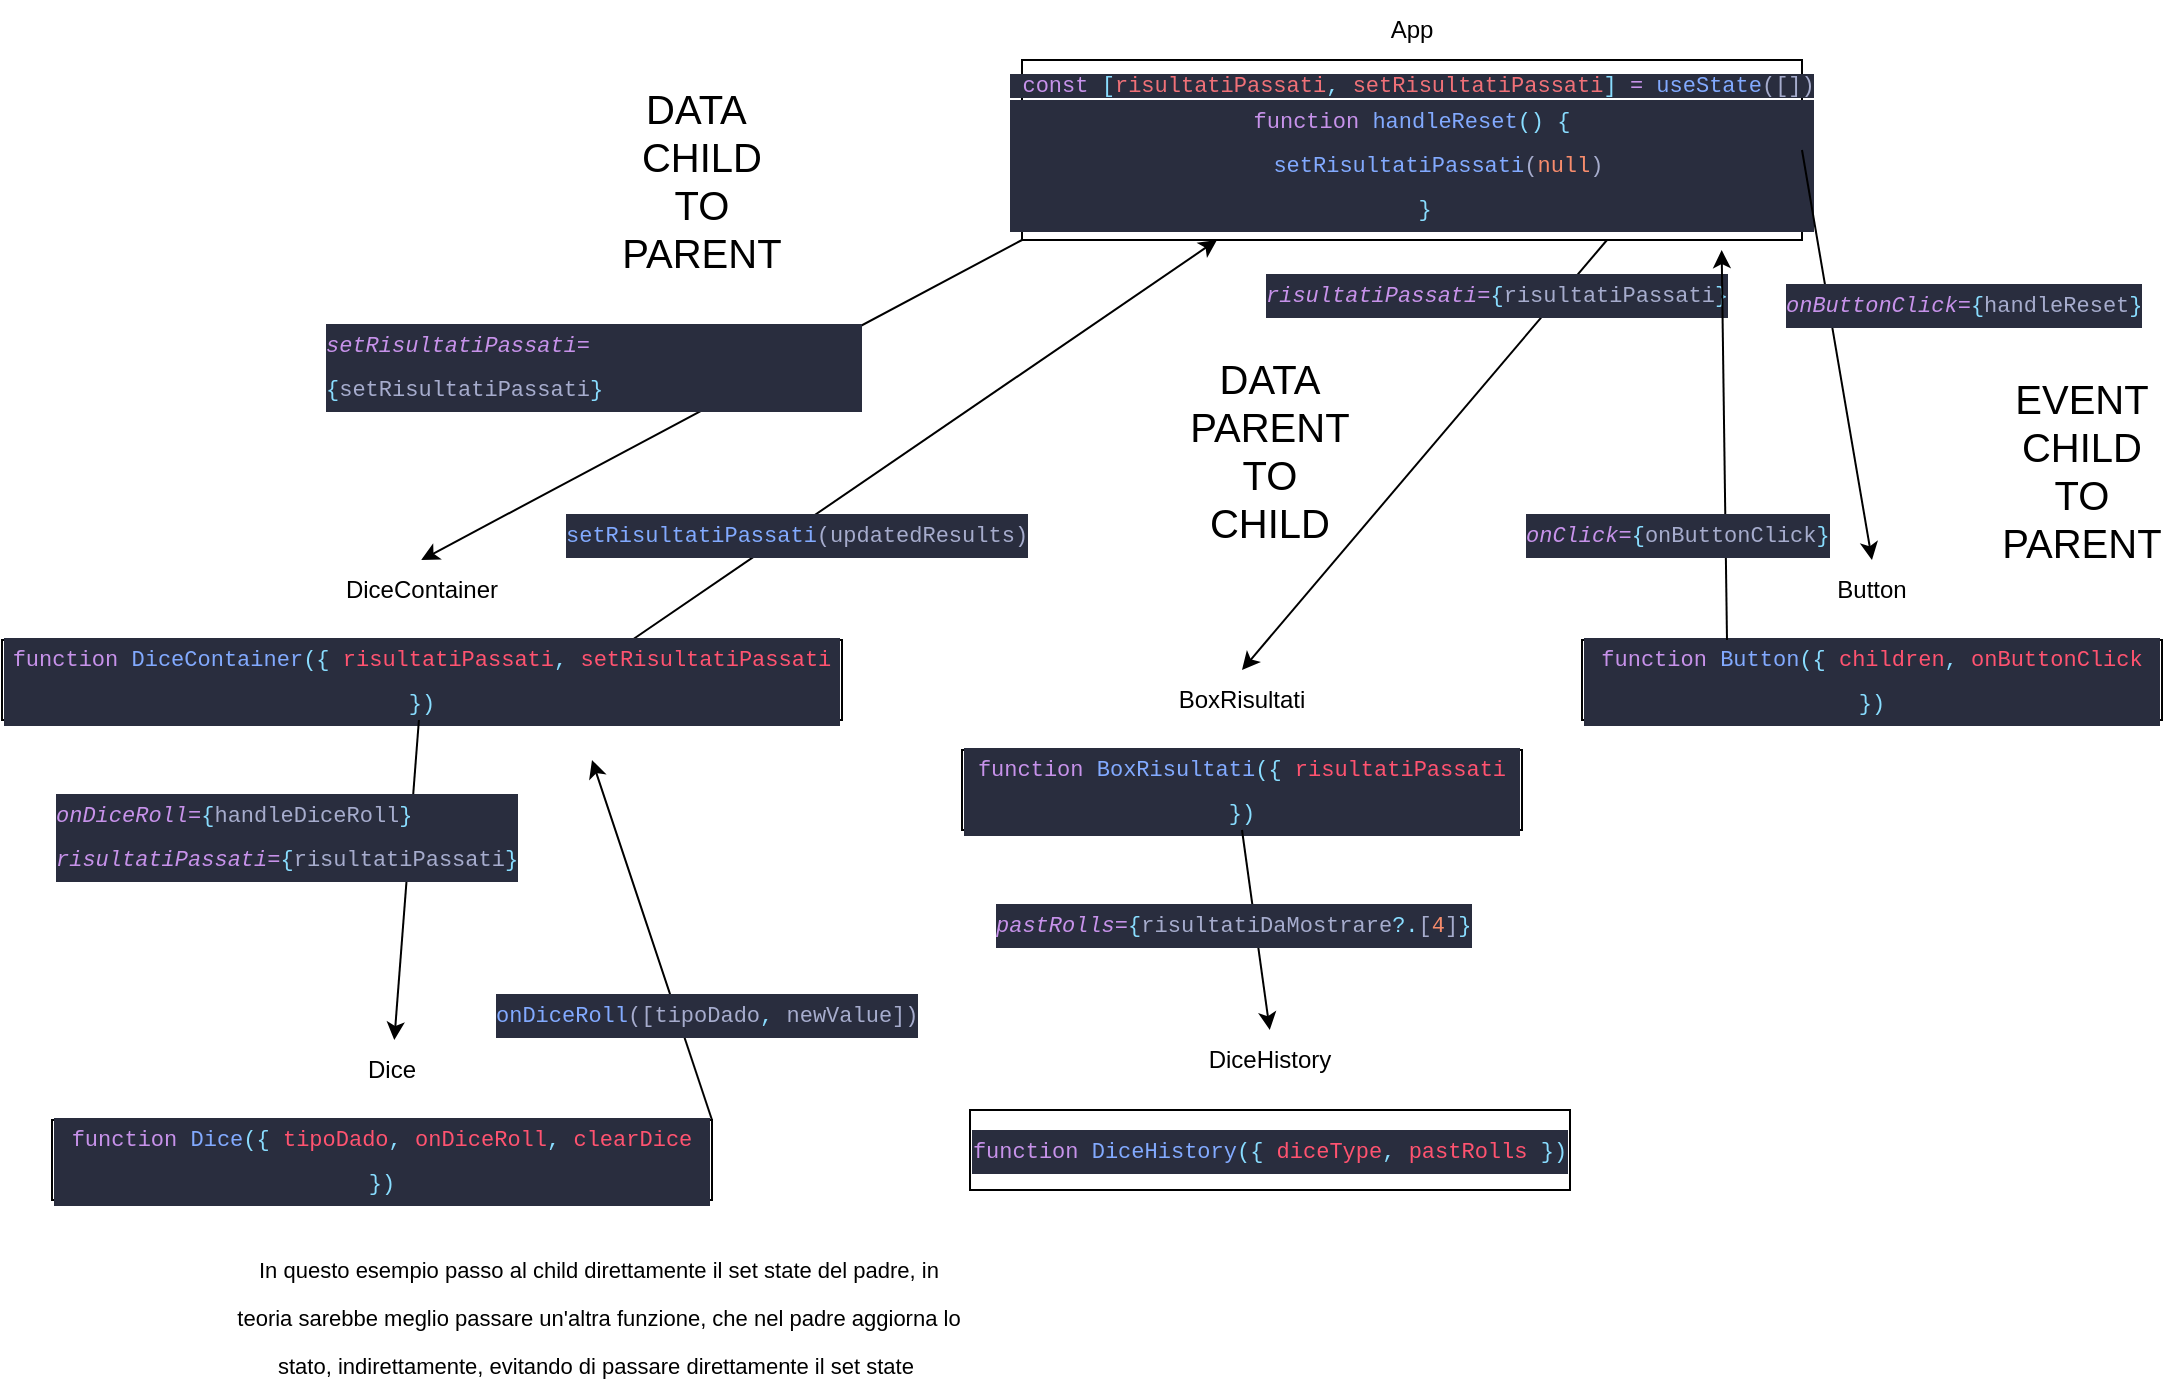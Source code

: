 <mxfile>
    <diagram id="t_vU_dTarcJYK7umkIUp" name="Page-1">
        <mxGraphModel dx="1266" dy="822" grid="1" gridSize="10" guides="1" tooltips="1" connect="1" arrows="1" fold="1" page="1" pageScale="1" pageWidth="1169" pageHeight="827" background="none" math="0" shadow="0">
            <root>
                <mxCell id="0"/>
                <mxCell id="1" parent="0"/>
                <mxCell id="29" style="edgeStyle=none;html=1;exitX=0.75;exitY=0;exitDx=0;exitDy=0;entryX=0.25;entryY=1;entryDx=0;entryDy=0;fontSize=11;fontColor=default;" parent="1" source="10" target="2" edge="1">
                    <mxGeometry relative="1" as="geometry">
                        <mxPoint x="497.5" y="185" as="targetPoint"/>
                    </mxGeometry>
                </mxCell>
                <mxCell id="6" value="" style="group;" parent="1" vertex="1" connectable="0">
                    <mxGeometry x="530" y="70" width="390" height="120" as="geometry"/>
                </mxCell>
                <mxCell id="2" value="&lt;font style=&quot;font-size: 11px;&quot;&gt;&lt;span style=&quot;color: rgb(166, 172, 205); font-family: Consolas, &amp;quot;Courier New&amp;quot;, monospace; text-align: left; background-color: rgb(41, 45, 62);&quot;&gt;&amp;nbsp;&lt;/span&gt;&lt;span style=&quot;font-family: Consolas, &amp;quot;Courier New&amp;quot;, monospace; text-align: left; background-color: rgb(41, 45, 62); color: rgb(199, 146, 234);&quot;&gt;const&lt;/span&gt;&lt;span style=&quot;color: rgb(166, 172, 205); font-family: Consolas, &amp;quot;Courier New&amp;quot;, monospace; text-align: left; background-color: rgb(41, 45, 62);&quot;&gt;&amp;nbsp;&lt;/span&gt;&lt;span style=&quot;font-family: Consolas, &amp;quot;Courier New&amp;quot;, monospace; text-align: left; background-color: rgb(41, 45, 62); color: rgb(137, 221, 255);&quot;&gt;[&lt;/span&gt;&lt;span style=&quot;font-family: Consolas, &amp;quot;Courier New&amp;quot;, monospace; text-align: left; background-color: rgb(41, 45, 62); color: rgb(240, 113, 120);&quot;&gt;risultatiPassati&lt;/span&gt;&lt;span style=&quot;font-family: Consolas, &amp;quot;Courier New&amp;quot;, monospace; text-align: left; background-color: rgb(41, 45, 62); color: rgb(137, 221, 255);&quot;&gt;,&lt;/span&gt;&lt;span style=&quot;color: rgb(166, 172, 205); font-family: Consolas, &amp;quot;Courier New&amp;quot;, monospace; text-align: left; background-color: rgb(41, 45, 62);&quot;&gt;&amp;nbsp;&lt;/span&gt;&lt;span style=&quot;font-family: Consolas, &amp;quot;Courier New&amp;quot;, monospace; text-align: left; background-color: rgb(41, 45, 62); color: rgb(240, 113, 120);&quot;&gt;setRisultatiPassati&lt;/span&gt;&lt;span style=&quot;font-family: Consolas, &amp;quot;Courier New&amp;quot;, monospace; text-align: left; background-color: rgb(41, 45, 62); color: rgb(137, 221, 255);&quot;&gt;]&lt;/span&gt;&lt;span style=&quot;color: rgb(166, 172, 205); font-family: Consolas, &amp;quot;Courier New&amp;quot;, monospace; text-align: left; background-color: rgb(41, 45, 62);&quot;&gt;&amp;nbsp;&lt;/span&gt;&lt;span style=&quot;font-family: Consolas, &amp;quot;Courier New&amp;quot;, monospace; text-align: left; background-color: rgb(41, 45, 62); color: rgb(199, 146, 234);&quot;&gt;=&lt;/span&gt;&lt;span style=&quot;color: rgb(166, 172, 205); font-family: Consolas, &amp;quot;Courier New&amp;quot;, monospace; text-align: left; background-color: rgb(41, 45, 62);&quot;&gt;&amp;nbsp;&lt;/span&gt;&lt;span style=&quot;font-family: Consolas, &amp;quot;Courier New&amp;quot;, monospace; text-align: left; background-color: rgb(41, 45, 62); color: rgb(130, 170, 255);&quot;&gt;useState&lt;/span&gt;&lt;span style=&quot;color: rgb(166, 172, 205); font-family: Consolas, &amp;quot;Courier New&amp;quot;, monospace; text-align: left; background-color: rgb(41, 45, 62);&quot;&gt;([])&lt;br&gt;&lt;/span&gt;&lt;/font&gt;&lt;div style=&quot;color: rgb(166, 172, 205); background-color: rgb(41, 45, 62); font-family: Consolas, &amp;quot;Courier New&amp;quot;, monospace; line-height: 22px; font-size: 11px;&quot;&gt;&lt;div style=&quot;line-height: 22px;&quot;&gt;&lt;div style=&quot;&quot;&gt;&lt;font style=&quot;font-size: 11px;&quot;&gt;&lt;span style=&quot;color: #c792ea;&quot;&gt;function&lt;/span&gt; &lt;span style=&quot;color: #82aaff;&quot;&gt;handleReset&lt;/span&gt;&lt;span style=&quot;color: #89ddff;&quot;&gt;()&lt;/span&gt; &lt;span style=&quot;color: #89ddff;&quot;&gt;{&lt;/span&gt;&lt;/font&gt;&lt;/div&gt;&lt;div style=&quot;&quot;&gt;&lt;font style=&quot;font-size: 11px;&quot;&gt;&amp;nbsp; &amp;nbsp; &lt;span style=&quot;color: #82aaff;&quot;&gt;setRisultatiPassati&lt;/span&gt;(&lt;span style=&quot;color: #f78c6c;&quot;&gt;null&lt;/span&gt;)&lt;/font&gt;&lt;/div&gt;&lt;div style=&quot;&quot;&gt;&lt;font style=&quot;font-size: 11px;&quot;&gt;&amp;nbsp; &lt;span style=&quot;color: rgb(137, 221, 255);&quot;&gt;}&lt;/span&gt;&lt;/font&gt;&lt;/div&gt;&lt;/div&gt;&lt;/div&gt;" style="rounded=0;whiteSpace=wrap;html=1;" parent="6" vertex="1">
                    <mxGeometry y="30" width="390" height="90" as="geometry"/>
                </mxCell>
                <mxCell id="3" value="App" style="text;strokeColor=none;align=center;fillColor=none;html=1;verticalAlign=middle;whiteSpace=wrap;rounded=0;" parent="6" vertex="1">
                    <mxGeometry x="175" width="40" height="30" as="geometry"/>
                </mxCell>
                <mxCell id="9" value="" style="group;fontColor=default;" parent="1" vertex="1" connectable="0">
                    <mxGeometry x="20" y="320" width="520" height="110" as="geometry"/>
                </mxCell>
                <mxCell id="10" value="&lt;div style=&quot;color: rgb(166, 172, 205); background-color: rgb(41, 45, 62); font-family: Consolas, &amp;quot;Courier New&amp;quot;, monospace; font-size: 11px; line-height: 22px;&quot;&gt;&lt;span style=&quot;color: #c792ea;&quot;&gt;function&lt;/span&gt; &lt;span style=&quot;color: #82aaff;&quot;&gt;DiceContainer&lt;/span&gt;&lt;span style=&quot;color: #89ddff;&quot;&gt;({&lt;/span&gt; &lt;span style=&quot;color: #ff5370;&quot;&gt;risultatiPassati&lt;/span&gt;&lt;span style=&quot;color: #89ddff;&quot;&gt;,&lt;/span&gt; &lt;span style=&quot;color: #ff5370;&quot;&gt;setRisultatiPassati&lt;/span&gt; &lt;span style=&quot;color: #89ddff;&quot;&gt;})&lt;/span&gt;&lt;/div&gt;" style="rounded=0;whiteSpace=wrap;html=1;" parent="9" vertex="1">
                    <mxGeometry y="70" width="420" height="40" as="geometry"/>
                </mxCell>
                <mxCell id="11" value="DiceContainer" style="text;strokeColor=none;align=center;fillColor=none;html=1;verticalAlign=middle;whiteSpace=wrap;rounded=0;" parent="9" vertex="1">
                    <mxGeometry x="159.625" y="30" width="100" height="30" as="geometry"/>
                </mxCell>
                <mxCell id="30" value="&lt;div style=&quot;color: rgb(166, 172, 205); background-color: rgb(41, 45, 62); font-family: Consolas, &amp;quot;Courier New&amp;quot;, monospace; font-weight: normal; line-height: 22px;&quot;&gt;&lt;div&gt;&lt;span style=&quot;color: #82aaff;&quot;&gt;setRisultatiPassati&lt;/span&gt;&lt;span style=&quot;color: #a6accd;&quot;&gt;(updatedResults)&lt;/span&gt;&lt;/div&gt;&lt;/div&gt;" style="text;whiteSpace=wrap;html=1;fontSize=11;fontColor=default;" parent="9" vertex="1">
                    <mxGeometry x="280" width="240" height="40" as="geometry"/>
                </mxCell>
                <mxCell id="12" value="" style="group;" parent="1" vertex="1" connectable="0">
                    <mxGeometry x="500" y="405" width="280" height="80" as="geometry"/>
                </mxCell>
                <mxCell id="13" value="&lt;div style=&quot;color: rgb(166, 172, 205); background-color: rgb(41, 45, 62); font-family: Consolas, &amp;quot;Courier New&amp;quot;, monospace; line-height: 22px; font-size: 11px;&quot;&gt;&lt;span style=&quot;color: #c792ea;&quot;&gt;function&lt;/span&gt; &lt;span style=&quot;color: #82aaff;&quot;&gt;BoxRisultati&lt;/span&gt;&lt;span style=&quot;color: #89ddff;&quot;&gt;({&lt;/span&gt; &lt;span style=&quot;color: #ff5370;&quot;&gt;risultatiPassati&lt;/span&gt; &lt;span style=&quot;color: #89ddff;&quot;&gt;})&lt;/span&gt;&lt;/div&gt;" style="rounded=0;whiteSpace=wrap;html=1;" parent="12" vertex="1">
                    <mxGeometry y="40" width="280" height="40" as="geometry"/>
                </mxCell>
                <mxCell id="14" value="BoxRisultati" style="text;strokeColor=none;align=center;fillColor=none;html=1;verticalAlign=middle;whiteSpace=wrap;rounded=0;" parent="12" vertex="1">
                    <mxGeometry x="95" width="90" height="30" as="geometry"/>
                </mxCell>
                <mxCell id="15" value="" style="group;" parent="1" vertex="1" connectable="0">
                    <mxGeometry x="504" y="585" width="300" height="80" as="geometry"/>
                </mxCell>
                <mxCell id="16" value="&lt;div style=&quot;color: rgb(166, 172, 205); background-color: rgb(41, 45, 62); font-family: Consolas, &amp;quot;Courier New&amp;quot;, monospace; line-height: 22px; font-size: 11px;&quot;&gt;&lt;span style=&quot;color: #c792ea;&quot;&gt;function&lt;/span&gt; &lt;span style=&quot;color: #82aaff;&quot;&gt;DiceHistory&lt;/span&gt;&lt;span style=&quot;color: #89ddff;&quot;&gt;({&lt;/span&gt; &lt;span style=&quot;color: #ff5370;&quot;&gt;diceType&lt;/span&gt;&lt;span style=&quot;color: #89ddff;&quot;&gt;,&lt;/span&gt; &lt;span style=&quot;color: #ff5370;&quot;&gt;pastRolls&lt;/span&gt; &lt;span style=&quot;color: #89ddff;&quot;&gt;})&lt;/span&gt;&lt;/div&gt;" style="rounded=0;whiteSpace=wrap;html=1;" parent="15" vertex="1">
                    <mxGeometry y="40" width="300" height="40" as="geometry"/>
                </mxCell>
                <mxCell id="17" value="DiceHistory" style="text;strokeColor=none;align=center;fillColor=none;html=1;verticalAlign=middle;whiteSpace=wrap;rounded=0;" parent="15" vertex="1">
                    <mxGeometry x="109.875" width="80" height="30" as="geometry"/>
                </mxCell>
                <mxCell id="32" style="edgeStyle=none;html=1;exitX=1;exitY=0;exitDx=0;exitDy=0;fontSize=11;fontColor=default;" parent="1" source="18" edge="1">
                    <mxGeometry relative="1" as="geometry">
                        <mxPoint x="315" y="450" as="targetPoint"/>
                    </mxGeometry>
                </mxCell>
                <mxCell id="18" value="&lt;div style=&quot;color: rgb(166, 172, 205); background-color: rgb(41, 45, 62); font-family: Consolas, &amp;quot;Courier New&amp;quot;, monospace; line-height: 22px; font-size: 11px;&quot;&gt;&lt;span style=&quot;color: #c792ea;&quot;&gt;function&lt;/span&gt; &lt;span style=&quot;color: #82aaff;&quot;&gt;Dice&lt;/span&gt;&lt;span style=&quot;color: #89ddff;&quot;&gt;({&lt;/span&gt; &lt;span style=&quot;color: #ff5370;&quot;&gt;tipoDado&lt;/span&gt;&lt;span style=&quot;color: #89ddff;&quot;&gt;,&lt;/span&gt; &lt;span style=&quot;color: #ff5370;&quot;&gt;onDiceRoll&lt;/span&gt;&lt;span style=&quot;color: #89ddff;&quot;&gt;,&lt;/span&gt; &lt;span style=&quot;color: #ff5370;&quot;&gt;clearDice&lt;/span&gt; &lt;span style=&quot;color: #89ddff;&quot;&gt;})&lt;/span&gt;&lt;/div&gt;" style="rounded=0;whiteSpace=wrap;html=1;" parent="1" vertex="1">
                    <mxGeometry x="45" y="630" width="330" height="40" as="geometry"/>
                </mxCell>
                <mxCell id="19" value="Dice" style="text;strokeColor=none;align=center;fillColor=none;html=1;verticalAlign=middle;whiteSpace=wrap;rounded=0;" parent="1" vertex="1">
                    <mxGeometry x="190" y="590" width="50" height="30" as="geometry"/>
                </mxCell>
                <mxCell id="20" value="" style="edgeStyle=none;html=1;" parent="1" source="10" target="19" edge="1">
                    <mxGeometry relative="1" as="geometry"/>
                </mxCell>
                <mxCell id="21" style="edgeStyle=none;html=1;exitX=0.5;exitY=1;exitDx=0;exitDy=0;entryX=0.5;entryY=0;entryDx=0;entryDy=0;" parent="1" source="13" target="17" edge="1">
                    <mxGeometry relative="1" as="geometry"/>
                </mxCell>
                <mxCell id="24" value="" style="edgeStyle=none;html=1;entryX=0.5;entryY=0;entryDx=0;entryDy=0;exitX=0.75;exitY=1;exitDx=0;exitDy=0;" parent="1" source="2" target="14" edge="1">
                    <mxGeometry relative="1" as="geometry">
                        <mxPoint x="930" y="160.5" as="sourcePoint"/>
                        <mxPoint x="715" y="225" as="targetPoint"/>
                    </mxGeometry>
                </mxCell>
                <mxCell id="31" value="&lt;div style=&quot;color: rgb(166, 172, 205); background-color: rgb(41, 45, 62); font-family: Consolas, &amp;quot;Courier New&amp;quot;, monospace; font-weight: normal; line-height: 22px;&quot;&gt;&lt;div style=&quot;&quot;&gt;&lt;div style=&quot;line-height: 22px;&quot;&gt;&lt;span style=&quot;color: #c792ea;font-style: italic;&quot;&gt;onDiceRoll&lt;/span&gt;&lt;span style=&quot;color: #c792ea;&quot;&gt;=&lt;/span&gt;&lt;span style=&quot;color: #89ddff;&quot;&gt;{&lt;/span&gt;handleDiceRoll&lt;span style=&quot;color: #89ddff;&quot;&gt;}&lt;/span&gt;&lt;/div&gt;&lt;/div&gt;&lt;div&gt;&lt;span style=&quot;color: #c792ea;font-style: italic;&quot;&gt;risultatiPassati&lt;/span&gt;&lt;span style=&quot;color: #c792ea;&quot;&gt;=&lt;/span&gt;&lt;span style=&quot;color: #89ddff;&quot;&gt;{&lt;/span&gt;&lt;span style=&quot;color: #a6accd;&quot;&gt;risultatiPassati&lt;/span&gt;&lt;span style=&quot;color: #89ddff;&quot;&gt;}&lt;/span&gt;&lt;/div&gt;&lt;/div&gt;" style="text;whiteSpace=wrap;html=1;fontSize=11;fontColor=default;" parent="1" vertex="1">
                    <mxGeometry x="45" y="460" width="240" height="60" as="geometry"/>
                </mxCell>
                <mxCell id="33" value="&lt;div style=&quot;color: rgb(166, 172, 205); background-color: rgb(41, 45, 62); font-family: Consolas, &amp;quot;Courier New&amp;quot;, monospace; font-weight: normal; line-height: 22px;&quot;&gt;&lt;div&gt;&lt;span style=&quot;color: #82aaff;&quot;&gt;onDiceRoll&lt;/span&gt;&lt;span style=&quot;color: #a6accd;&quot;&gt;([tipoDado&lt;/span&gt;&lt;span style=&quot;color: #89ddff;&quot;&gt;,&lt;/span&gt;&lt;span style=&quot;color: #a6accd;&quot;&gt; newValue])&lt;/span&gt;&lt;/div&gt;&lt;/div&gt;" style="text;whiteSpace=wrap;html=1;fontSize=11;fontColor=default;" parent="1" vertex="1">
                    <mxGeometry x="265" y="560" width="220" height="40" as="geometry"/>
                </mxCell>
                <mxCell id="34" value="&lt;div style=&quot;color: rgb(166, 172, 205); background-color: rgb(41, 45, 62); font-family: Consolas, &amp;quot;Courier New&amp;quot;, monospace; font-weight: normal; line-height: 22px;&quot;&gt;&lt;div&gt;&lt;span style=&quot;color: #c792ea;font-style: italic;&quot;&gt;risultatiPassati&lt;/span&gt;&lt;span style=&quot;color: #c792ea;&quot;&gt;=&lt;/span&gt;&lt;span style=&quot;color: #89ddff;&quot;&gt;{&lt;/span&gt;&lt;span style=&quot;color: #a6accd;&quot;&gt;risultatiPassati&lt;/span&gt;&lt;span style=&quot;color: #89ddff;&quot;&gt;}&lt;/span&gt;&lt;/div&gt;&lt;/div&gt;" style="text;whiteSpace=wrap;html=1;fontSize=11;fontColor=default;" parent="1" vertex="1">
                    <mxGeometry x="650" y="200" width="240" height="40" as="geometry"/>
                </mxCell>
                <mxCell id="37" value="&lt;div style=&quot;color: rgb(166, 172, 205); background-color: rgb(41, 45, 62); font-family: Consolas, &amp;quot;Courier New&amp;quot;, monospace; font-weight: normal; line-height: 22px;&quot;&gt;&lt;div&gt;&lt;span style=&quot;color: #c792ea;font-style: italic;&quot;&gt;pastRolls&lt;/span&gt;&lt;span style=&quot;color: #c792ea;&quot;&gt;=&lt;/span&gt;&lt;span style=&quot;color: #89ddff;&quot;&gt;{&lt;/span&gt;&lt;span style=&quot;color: #a6accd;&quot;&gt;risultatiDaMostrare&lt;/span&gt;&lt;span style=&quot;color: #89ddff;&quot;&gt;?.&lt;/span&gt;&lt;span style=&quot;color: #a6accd;&quot;&gt;[&lt;/span&gt;&lt;span style=&quot;color: #f78c6c;&quot;&gt;4&lt;/span&gt;&lt;span style=&quot;color: #a6accd;&quot;&gt;]&lt;/span&gt;&lt;span style=&quot;color: #89ddff;&quot;&gt;}&lt;/span&gt;&lt;/div&gt;&lt;/div&gt;" style="text;whiteSpace=wrap;html=1;fontSize=11;fontColor=default;" parent="1" vertex="1">
                    <mxGeometry x="515" y="515" width="240" height="40" as="geometry"/>
                </mxCell>
                <mxCell id="40" value="&lt;font style=&quot;font-size: 20px;&quot;&gt;DATA&lt;br&gt;PARENT &lt;br&gt;TO&lt;br&gt;CHILD&lt;/font&gt;" style="text;strokeColor=none;align=center;fillColor=none;html=1;verticalAlign=middle;whiteSpace=wrap;rounded=0;fontSize=11;fontColor=default;" parent="1" vertex="1">
                    <mxGeometry x="604" y="240" width="100" height="110" as="geometry"/>
                </mxCell>
                <mxCell id="41" value="&lt;font style=&quot;font-size: 20px;&quot;&gt;DATA&amp;nbsp;&lt;br&gt;CHILD&lt;br&gt;TO&lt;br&gt;PARENT&lt;/font&gt;" style="text;strokeColor=none;align=center;fillColor=none;html=1;verticalAlign=middle;whiteSpace=wrap;rounded=0;fontSize=11;fontColor=default;" parent="1" vertex="1">
                    <mxGeometry x="320" y="105" width="100" height="110" as="geometry"/>
                </mxCell>
                <mxCell id="45" value="" style="edgeStyle=none;html=1;fontSize=20;fontColor=default;entryX=0.5;entryY=0;entryDx=0;entryDy=0;exitX=0;exitY=1;exitDx=0;exitDy=0;" parent="1" source="2" target="11" edge="1">
                    <mxGeometry relative="1" as="geometry">
                        <mxPoint x="400.0" y="185" as="sourcePoint"/>
                    </mxGeometry>
                </mxCell>
                <mxCell id="27" value="&lt;div style=&quot;color: rgb(166, 172, 205); background-color: rgb(41, 45, 62); font-family: Consolas, &amp;quot;Courier New&amp;quot;, monospace; font-weight: normal; line-height: 22px;&quot;&gt;&lt;div&gt;&lt;span style=&quot;color: #c792ea;font-style: italic;&quot;&gt;setRisultatiPassati&lt;/span&gt;&lt;span style=&quot;color: #c792ea;&quot;&gt;=&lt;/span&gt;&lt;span style=&quot;color: #89ddff;&quot;&gt;{&lt;/span&gt;&lt;span style=&quot;color: #a6accd;&quot;&gt;setRisultatiPassati&lt;/span&gt;&lt;span style=&quot;color: #89ddff;&quot;&gt;}&lt;/span&gt;&lt;/div&gt;&lt;/div&gt;" style="text;whiteSpace=wrap;html=1;fontSize=11;" parent="1" vertex="1">
                    <mxGeometry x="180" y="225" width="270" height="40" as="geometry"/>
                </mxCell>
                <mxCell id="46" value="&lt;font style=&quot;font-size: 11px;&quot;&gt;In questo esempio passo al child direttamente il set state del padre, in teoria sarebbe meglio passare un'altra funzione, che nel padre aggiorna lo stato, indirettamente, evitando di passare direttamente il set state&amp;nbsp;&lt;/font&gt;" style="text;strokeColor=none;align=center;fillColor=none;html=1;verticalAlign=middle;whiteSpace=wrap;rounded=0;fontSize=20;fontColor=default;" parent="1" vertex="1">
                    <mxGeometry x="133" y="705" width="371" height="40" as="geometry"/>
                </mxCell>
                <mxCell id="u9xYi5s5-aRbP2fGgqoD-46" value="" style="group;" parent="1" vertex="1" connectable="0">
                    <mxGeometry x="860" y="350" width="240" height="80" as="geometry"/>
                </mxCell>
                <mxCell id="u9xYi5s5-aRbP2fGgqoD-47" value="&lt;div style=&quot;color: rgb(166, 172, 205); background-color: rgb(41, 45, 62); font-family: Consolas, &amp;quot;Courier New&amp;quot;, monospace; line-height: 22px; font-size: 11px;&quot;&gt;&lt;div style=&quot;line-height: 22px;&quot;&gt;&lt;span style=&quot;color: #c792ea;&quot;&gt;function&lt;/span&gt; &lt;span style=&quot;color: #82aaff;&quot;&gt;Button&lt;/span&gt;&lt;span style=&quot;color: #89ddff;&quot;&gt;({&lt;/span&gt; &lt;span style=&quot;color: #ff5370;&quot;&gt;children&lt;/span&gt;&lt;span style=&quot;color: #89ddff;&quot;&gt;,&lt;/span&gt; &lt;span style=&quot;color: #ff5370;&quot;&gt;onButtonClick&lt;/span&gt; &lt;span style=&quot;color: #89ddff;&quot;&gt;})&lt;/span&gt;&lt;/div&gt;&lt;/div&gt;" style="rounded=0;whiteSpace=wrap;html=1;" parent="u9xYi5s5-aRbP2fGgqoD-46" vertex="1">
                    <mxGeometry x="-50" y="40" width="290" height="40" as="geometry"/>
                </mxCell>
                <mxCell id="u9xYi5s5-aRbP2fGgqoD-48" value="Button" style="text;strokeColor=none;align=center;fillColor=none;html=1;verticalAlign=middle;whiteSpace=wrap;rounded=0;" parent="u9xYi5s5-aRbP2fGgqoD-46" vertex="1">
                    <mxGeometry x="65" width="60" height="30" as="geometry"/>
                </mxCell>
                <mxCell id="u9xYi5s5-aRbP2fGgqoD-53" style="edgeStyle=none;html=1;exitX=1;exitY=0.5;exitDx=0;exitDy=0;entryX=0.5;entryY=0;entryDx=0;entryDy=0;fontSize=11;fontColor=default;" parent="1" source="2" target="u9xYi5s5-aRbP2fGgqoD-48" edge="1">
                    <mxGeometry relative="1" as="geometry"/>
                </mxCell>
                <mxCell id="u9xYi5s5-aRbP2fGgqoD-55" value="&lt;div style=&quot;color: rgb(166, 172, 205); background-color: rgb(41, 45, 62); font-family: Consolas, &amp;quot;Courier New&amp;quot;, monospace; font-weight: normal; line-height: 22px;&quot;&gt;&lt;div&gt;&lt;span style=&quot;color: #c792ea;font-style: italic;&quot;&gt;onButtonClick&lt;/span&gt;&lt;span style=&quot;color: #c792ea;&quot;&gt;=&lt;/span&gt;&lt;span style=&quot;color: #89ddff;&quot;&gt;{&lt;/span&gt;&lt;span style=&quot;color: #a6accd;&quot;&gt;handleReset&lt;/span&gt;&lt;span style=&quot;color: #89ddff;&quot;&gt;}&lt;/span&gt;&lt;/div&gt;&lt;/div&gt;" style="text;whiteSpace=wrap;html=1;fontSize=11;fontColor=default;" parent="1" vertex="1">
                    <mxGeometry x="910" y="205" width="190" height="40" as="geometry"/>
                </mxCell>
                <mxCell id="u9xYi5s5-aRbP2fGgqoD-56" style="edgeStyle=none;html=1;exitX=0.25;exitY=0;exitDx=0;exitDy=0;entryX=0.897;entryY=1.056;entryDx=0;entryDy=0;fontSize=11;fontColor=default;entryPerimeter=0;" parent="1" source="u9xYi5s5-aRbP2fGgqoD-47" target="2" edge="1">
                    <mxGeometry relative="1" as="geometry"/>
                </mxCell>
                <mxCell id="u9xYi5s5-aRbP2fGgqoD-57" value="&lt;div style=&quot;color: rgb(166, 172, 205); background-color: rgb(41, 45, 62); font-family: Consolas, &amp;quot;Courier New&amp;quot;, monospace; font-weight: normal; line-height: 22px;&quot;&gt;&lt;div&gt;&lt;span style=&quot;color: #c792ea;font-style: italic;&quot;&gt;onClick&lt;/span&gt;&lt;span style=&quot;color: #c792ea;&quot;&gt;=&lt;/span&gt;&lt;span style=&quot;color: #89ddff;&quot;&gt;{&lt;/span&gt;&lt;span style=&quot;color: #a6accd;&quot;&gt;onButtonClick&lt;/span&gt;&lt;span style=&quot;color: #89ddff;&quot;&gt;}&lt;/span&gt;&lt;/div&gt;&lt;/div&gt;" style="text;whiteSpace=wrap;html=1;fontSize=11;fontColor=default;" parent="1" vertex="1">
                    <mxGeometry x="780" y="320" width="160" height="40" as="geometry"/>
                </mxCell>
                <mxCell id="u9xYi5s5-aRbP2fGgqoD-58" value="&lt;font style=&quot;font-size: 20px;&quot;&gt;EVENT&lt;br&gt;CHILD&lt;br&gt;TO&lt;br&gt;PARENT&lt;br&gt;&lt;/font&gt;" style="text;strokeColor=none;align=center;fillColor=none;html=1;verticalAlign=middle;whiteSpace=wrap;rounded=0;fontSize=11;fontColor=default;" parent="1" vertex="1">
                    <mxGeometry x="1010" y="250" width="100" height="110" as="geometry"/>
                </mxCell>
            </root>
        </mxGraphModel>
    </diagram>
    <diagram id="gk5Y9Cm2RMO_nq63VlzD" name="Page-2">
        <mxGraphModel dx="923" dy="820" grid="1" gridSize="10" guides="1" tooltips="1" connect="1" arrows="1" fold="1" page="1" pageScale="1" pageWidth="1169" pageHeight="827" math="0" shadow="0">
            <root>
                <mxCell id="0"/>
                <mxCell id="1" parent="0"/>
            </root>
        </mxGraphModel>
    </diagram>
</mxfile>